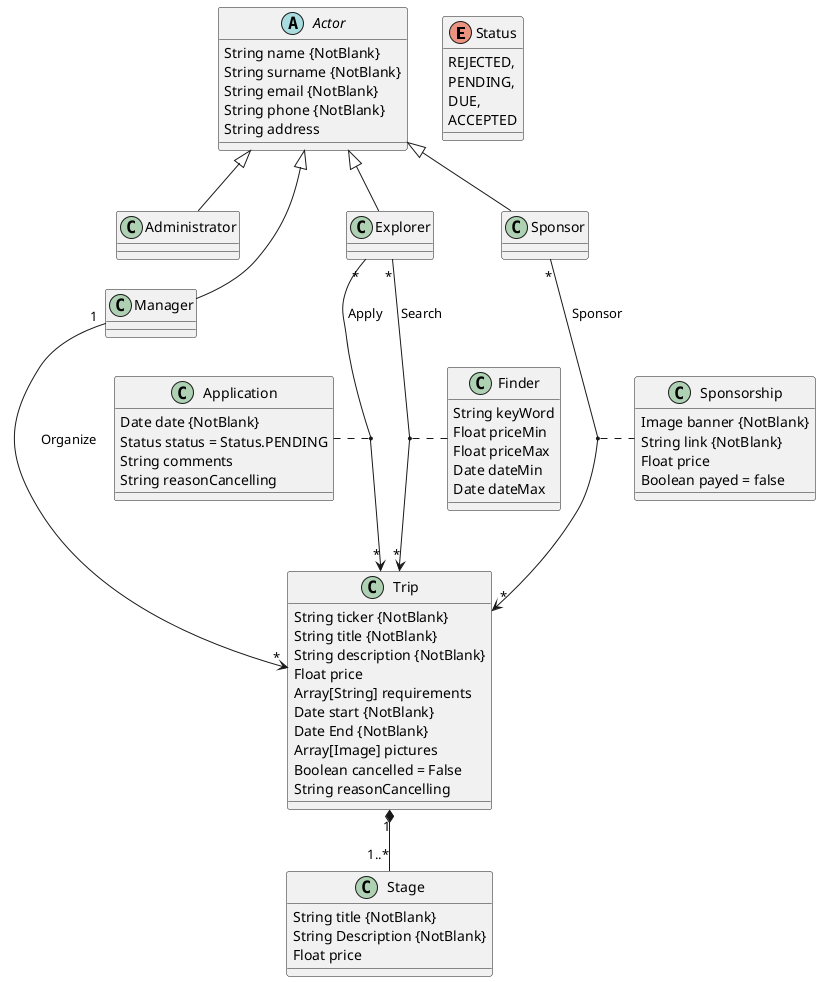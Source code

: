 @startuml
Enum Status {
  REJECTED,
  PENDING,
  DUE,
  ACCEPTED
}

Abstract Actor {
  String name {NotBlank}
  String surname {NotBlank}
  String email {NotBlank}
  String phone {NotBlank}
  String address
}

Class Administrator

Class Manager

Class Explorer

Class Sponsor

Class Trip {
  String ticker {NotBlank}
  String title {NotBlank}
  String description {NotBlank}
  Float price
  Array[String] requirements
  Date start {NotBlank}
  Date End {NotBlank}
  Array[Image] pictures
  Boolean cancelled = False
  String reasonCancelling
}

Class Stage {
  String title {NotBlank}
  String Description {NotBlank}
  Float price
}

Class Application {
  Date date {NotBlank}
  Status status = Status.PENDING
  String comments
  String reasonCancelling
}

class Finder {
  String keyWord
  Float priceMin
  Float priceMax
  Date dateMin
  Date dateMax
}

Class Sponsorship {
  Image banner {NotBlank}
  String link {NotBlank}
  Float price
  Boolean payed = false
}

Actor <|-- Administrator
Actor <|-- Manager
Actor <|-- Explorer
Actor <|-- Sponsor
Trip "1" *-- "1..*" Stage
Manager "1" --> "*" Trip: Organize
Explorer "*" --> "*" Trip: Apply
(Explorer, Trip).. Application
Explorer "*" --> "*" Trip: Search
(Explorer, Trip) .. Finder
Sponsor "*" --> "*" Trip: Sponsor
(Sponsor , Trip) .. Sponsorship
@enduml
